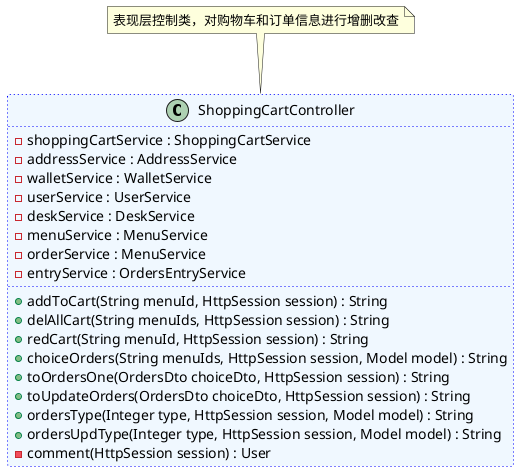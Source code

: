 @startuml ShoppingCartController
 
class ShoppingCartController #aliceblue ##[dotted]blue {
    -shoppingCartService : ShoppingCartService
    -addressService : AddressService
    -walletService : WalletService
    -userService : UserService
    -deskService : DeskService
    -menuService : MenuService
    -orderService : MenuService
    -entryService : OrdersEntryService

    +addToCart(String menuId, HttpSession session) : String 
    +delAllCart(String menuIds, HttpSession session) : String 
    +redCart(String menuId, HttpSession session) : String
    +choiceOrders(String menuIds, HttpSession session, Model model) : String
    +toOrdersOne(OrdersDto choiceDto, HttpSession session) : String
    +toUpdateOrders(OrdersDto choiceDto, HttpSession session) : String
    +ordersType(Integer type, HttpSession session, Model model) : String
    +ordersUpdType(Integer type, HttpSession session, Model model) : String
    -comment(HttpSession session) : User
}  
note "表现层控制类，对购物车和订单信息进行增删改查" as N0
N0 .. ShoppingCartController 
@enduml
